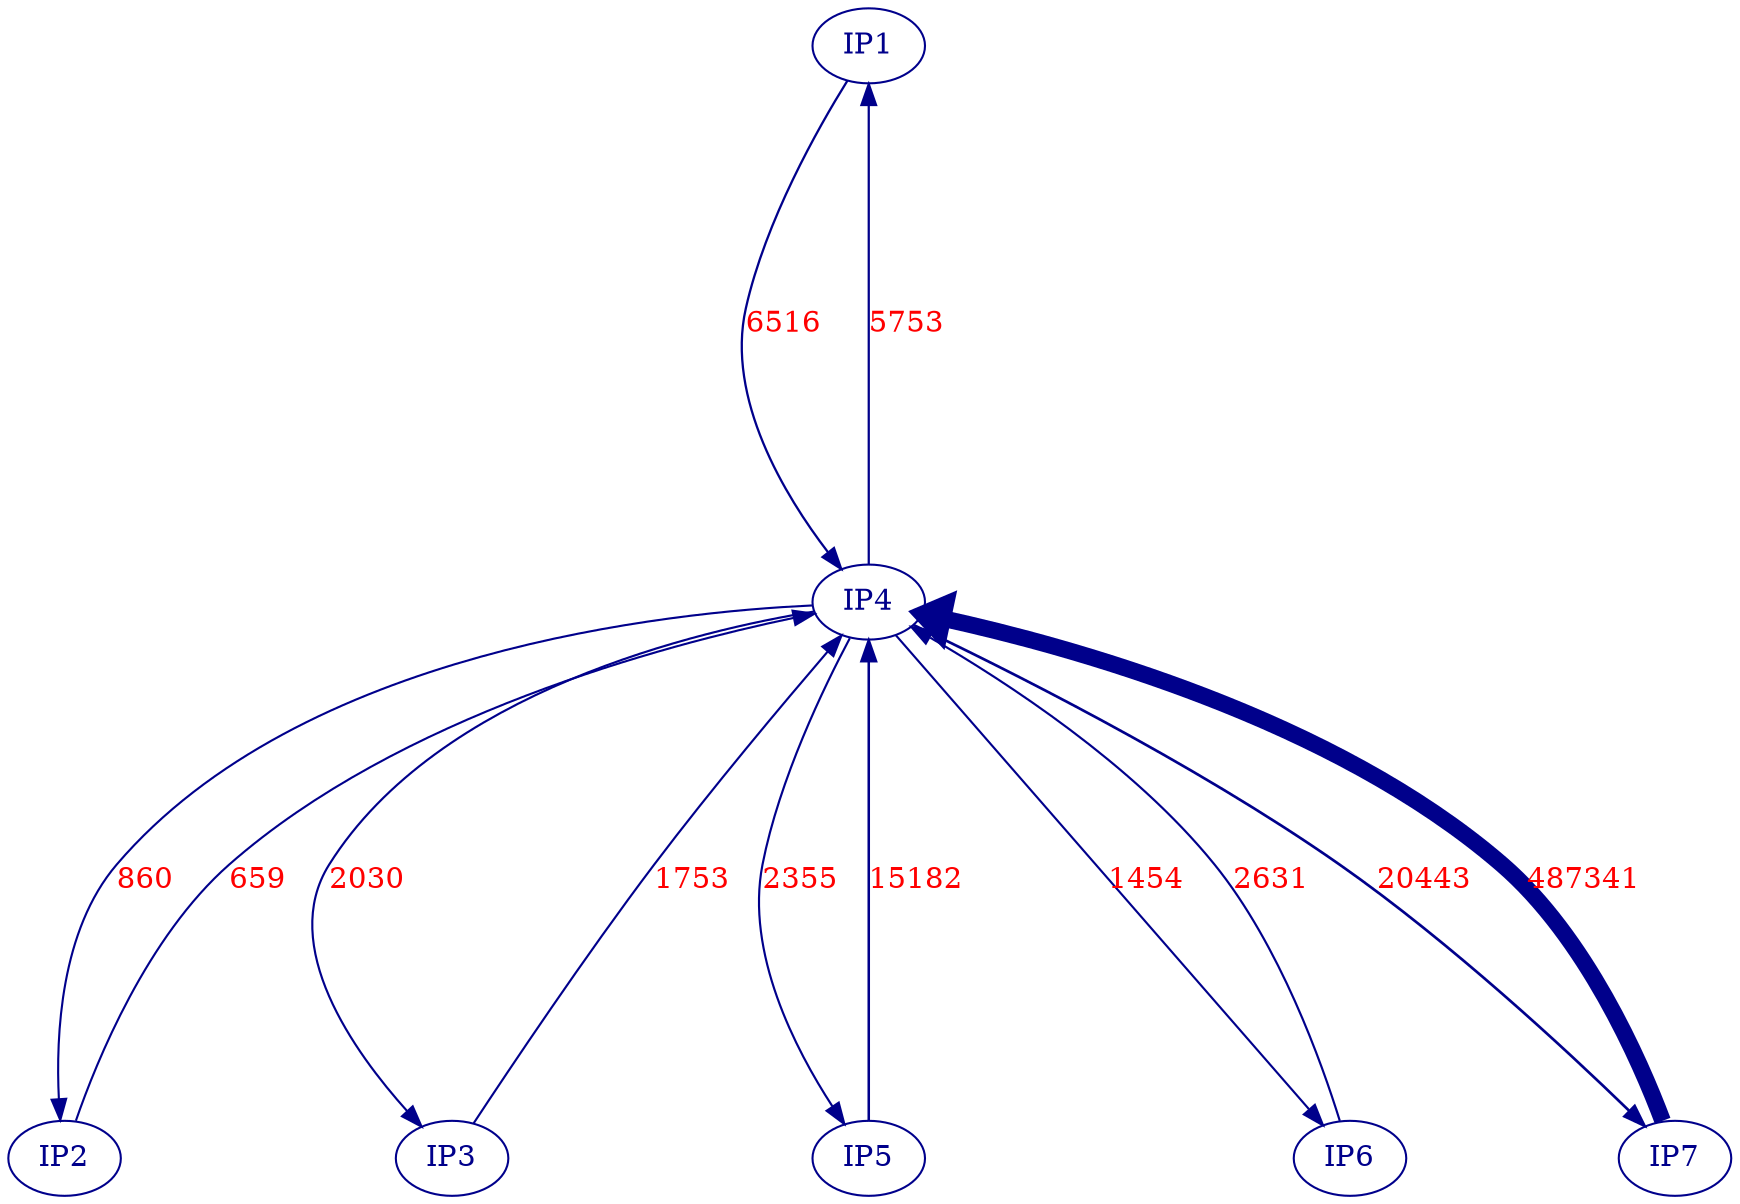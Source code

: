 // IP Conversations circo engine
digraph {
	graph [nodesep=0.8 ranksep=3]
	"5.135.182.68" [label=IP1 color=darkblue fontcolor=darkblue]
	"104.23.99.190" [label=IP2 color=darkblue fontcolor=darkblue]
	"34.117.237.239" [label=IP3 color=darkblue fontcolor=darkblue]
	"10.138.38.223" [label=IP4 color=darkblue fontcolor=darkblue]
	"185.199.108.153" [label=IP5 color=darkblue fontcolor=darkblue]
	"10.139.1.1" [label=IP6 color=darkblue fontcolor=darkblue]
	"104.23.98.190" [label=IP7 color=darkblue fontcolor=darkblue]
	"10.138.38.223" -> "10.139.1.1" [label=1454 color=darkblue fontcolor=red labeldistance=0 penwidth=1.020884760362867]
	"10.138.38.223" -> "34.117.237.239" [label=2030 color=darkblue fontcolor=red labeldistance=0 penwidth=1.0291582280169327]
	"185.199.108.153" -> "10.138.38.223" [label=15182 color=darkblue fontcolor=red labeldistance=0 penwidth=1.2180690727847647]
	"10.138.38.223" -> "185.199.108.153" [label=2355 color=darkblue fontcolor=red labeldistance=0 penwidth=1.0338264172314662]
	"5.135.182.68" -> "10.138.38.223" [label=6516 color=darkblue fontcolor=red labeldistance=0 penwidth=1.0935936028366176]
	"10.138.38.223" -> "104.23.98.190" [label=20443 color=darkblue fontcolor=red labeldistance=0 penwidth=1.2936362834237218]
	"34.117.237.239" -> "10.138.38.223" [label=1753 color=darkblue fontcolor=red labeldistance=0 penwidth=1.025179494440238]
	"104.23.99.190" -> "10.138.38.223" [label=659 color=darkblue fontcolor=red labeldistance=0 penwidth=1.009465651361162]
	"10.138.38.223" -> "104.23.99.190" [label=860 color=darkblue fontcolor=red labeldistance=0 penwidth=1.0123527468446119]
	"104.23.98.190" -> "10.138.38.223" [label=487341 color=darkblue fontcolor=red labeldistance=0 penwidth=8.0]
	"10.138.38.223" -> "5.135.182.68" [label=5753 color=darkblue fontcolor=red labeldistance=0 penwidth=1.0826341309268048]
	"10.139.1.1" -> "10.138.38.223" [label=2631 color=darkblue fontcolor=red labeldistance=0 penwidth=1.0377907871490393]
}
